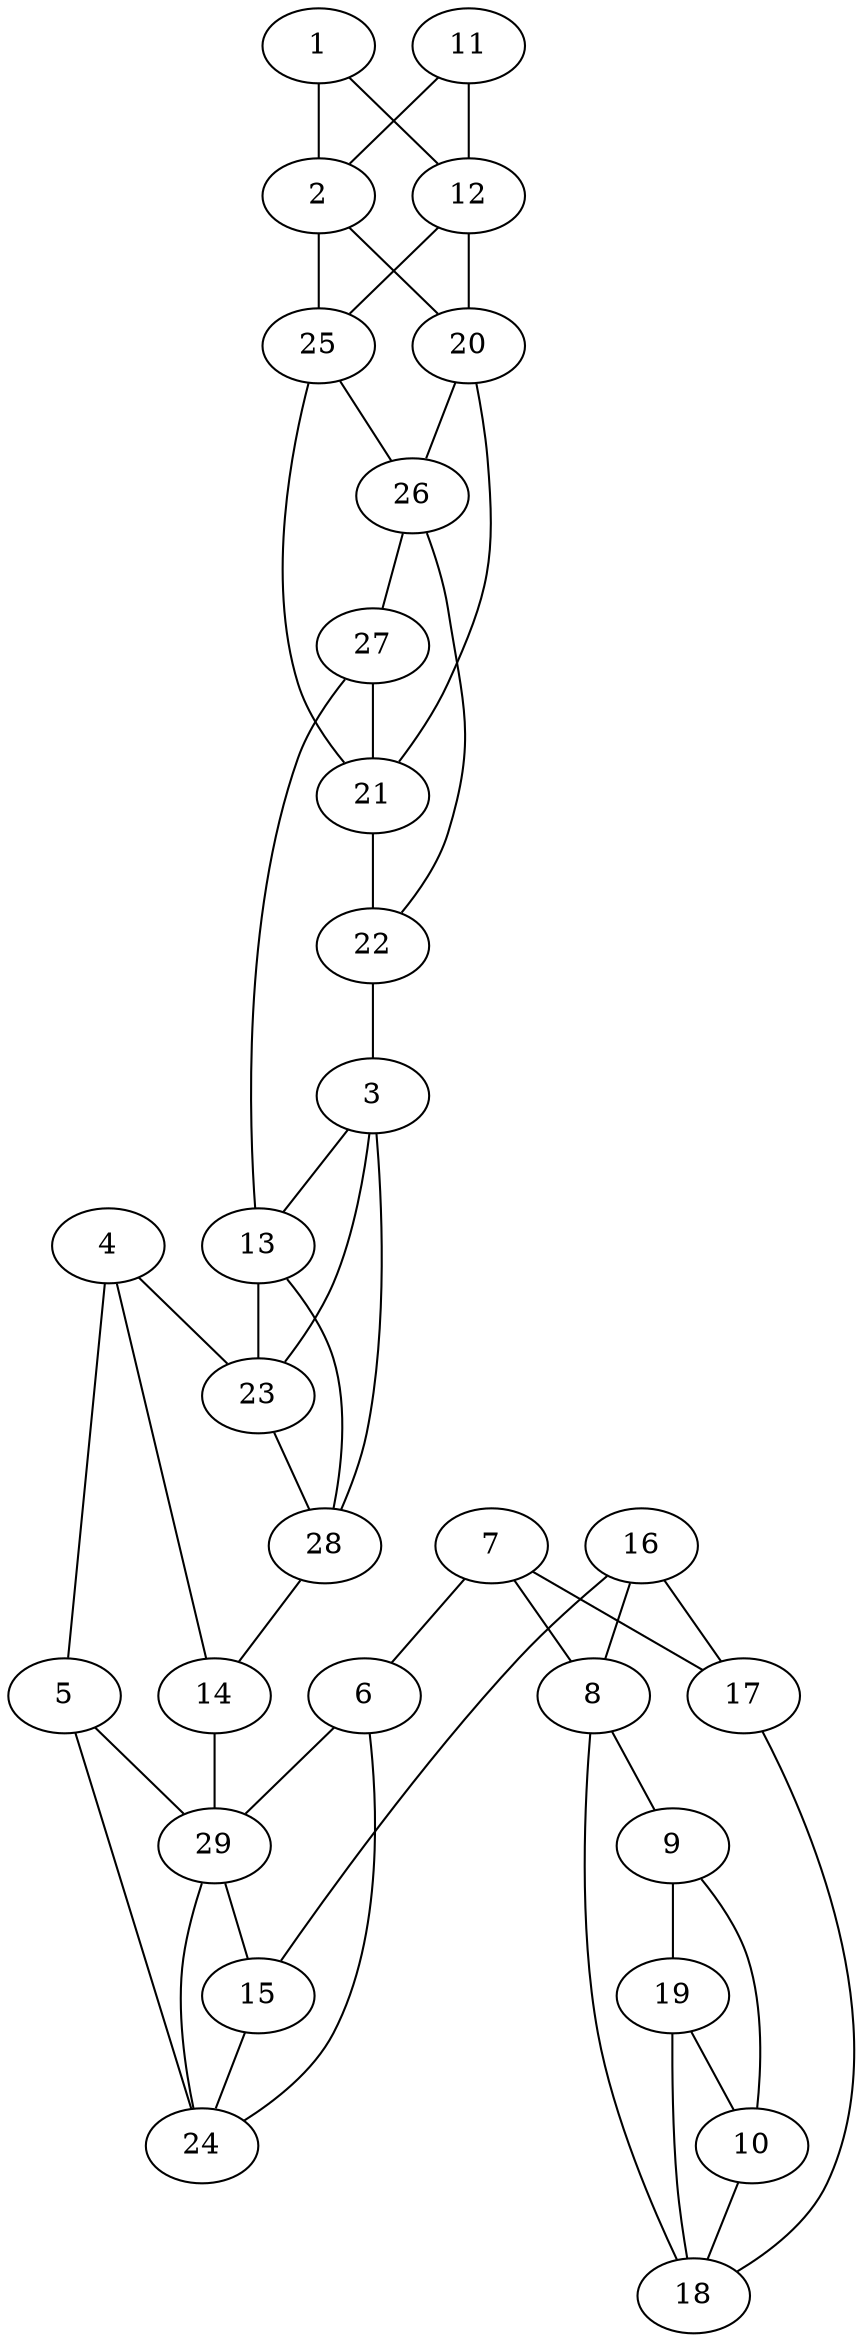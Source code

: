 graph pdb1b96 {
	1	 [aaLength=15,
		sequence=RSDLINALYDENQKY,
		type=0];
	2	 [aaLength=22,
		sequence=KVLSTIFELFSRPIINKIAEKH,
		type=0];
	1 -- 2	 [distance0="34.04354",
		frequency=1,
		type0=2];
	12	 [aaLength=22,
		sequence=KVLSTIFELFSRPIINKIAEKH,
		type=0];
	1 -- 12	 [distance0="34.05199",
		frequency=1,
		type0=3];
	20	 [aaLength=3,
		sequence=VEE,
		type=1];
	2 -- 20	 [distance0="28.17735",
		distance1="3.0",
		frequency=2,
		type0=2,
		type1=4];
	25	 [aaLength=3,
		sequence=VEE,
		type=1];
	2 -- 25	 [distance0="28.17735",
		frequency=1,
		type0=3];
	3	 [aaLength=3,
		sequence=DQY,
		type=0];
	13	 [aaLength=3,
		sequence=DQY,
		type=0];
	3 -- 13	 [distance0="27.60524",
		frequency=1,
		type0=3];
	23	 [aaLength=12,
		sequence=IAHWIIGYVYTR,
		type=1];
	3 -- 23	 [distance0="17.36329",
		distance1="0.0",
		frequency=2,
		type0=1,
		type1=5];
	28	 [aaLength=13,
		sequence=IAHWIIGYVYTRV,
		type=1];
	3 -- 28	 [distance0="17.36329",
		frequency=1,
		type0=2];
	4	 [aaLength=4,
		sequence=SSLK,
		type=0];
	5	 [aaLength=6,
		sequence=NELNEI,
		type=0];
	4 -- 5	 [distance0="12.49085",
		distance1="4.0",
		frequency=2,
		type0=1,
		type1=4];
	14	 [aaLength=6,
		sequence=NELNEI,
		type=0];
	4 -- 14	 [distance0="24.88204",
		frequency=1,
		type0=2];
	4 -- 23	 [distance0="29.99928",
		frequency=1,
		type0=3];
	24	 [aaLength=6,
		sequence=VFLQDK,
		type=1];
	5 -- 24	 [distance0="8.0",
		frequency=1,
		type0=4];
	29	 [aaLength=10,
		sequence=KGVKVFLQDK,
		type=1];
	5 -- 29	 [distance0="31.32131",
		frequency=1,
		type0=3];
	6	 [aaLength=4,
		sequence=WVIA,
		type=0];
	6 -- 24	 [distance0="11.00518",
		frequency=1,
		type0=2];
	6 -- 29	 [distance0="13.60566",
		frequency=1,
		type0=3];
	7	 [aaLength=6,
		sequence=KDFVEG,
		type=0];
	7 -- 6	 [distance0="26.66501",
		frequency=1,
		type0=3];
	8	 [aaLength=10,
		sequence=DEFLDYWRNY,
		type=0];
	7 -- 8	 [distance0="24.10897",
		distance1="7.0",
		frequency=2,
		type0=2,
		type1=4];
	17	 [aaLength=10,
		sequence=DEFLDYWRNY,
		type=0];
	7 -- 17	 [distance0="18.93044",
		frequency=1,
		type0=1];
	9	 [aaLength=6,
		sequence=QLRNDK,
		type=0];
	8 -- 9	 [distance0="19.12069",
		distance1="4.0",
		frequency=2,
		type0=3,
		type1=4];
	18	 [aaLength=6,
		sequence=QLRNDK,
		type=0];
	8 -- 18	 [distance0="16.87379",
		frequency=1,
		type0=2];
	19	 [aaLength=9,
		sequence=SEYRNWIYR,
		type=0];
	9 -- 19	 [distance0="17.77237",
		frequency=1,
		type0=3];
	10	 [aaLength=10,
		sequence=SEYRNWIYRG,
		type=0];
	10 -- 9	 [distance0="10.90215",
		frequency=1,
		type0=1];
	10 -- 18	 [distance0="15.66609",
		frequency=1,
		type0=2];
	11	 [aaLength=15,
		sequence=RSDLINALYDENQKY,
		type=0];
	11 -- 2	 [distance0="34.51456",
		frequency=1,
		type0=3];
	11 -- 12	 [distance0="34.21931",
		distance1="19.0",
		frequency=2,
		type0=2,
		type1=4];
	12 -- 20	 [distance0="29.28897",
		frequency=1,
		type0=2];
	12 -- 25	 [distance0="29.28897",
		distance1="3.0",
		frequency=2,
		type0=3,
		type1=4];
	13 -- 23	 [distance0="14.64547",
		frequency=1,
		type0=1];
	13 -- 28	 [distance0="14.64547",
		distance1="0.0",
		frequency=2,
		type0=2,
		type1=5];
	14 -- 29	 [distance0="30.62018",
		distance1="4.0",
		frequency=2,
		type0=3,
		type1=4];
	15	 [aaLength=4,
		sequence=WVIA,
		type=0];
	15 -- 24	 [distance0="6.993226",
		frequency=1,
		type0=2];
	16	 [aaLength=6,
		sequence=KDFVEG,
		type=0];
	16 -- 15	 [distance0="26.62667",
		frequency=1,
		type0=3];
	16 -- 8	 [distance0="25.60226",
		frequency=1,
		type0=2];
	16 -- 17	 [distance0="24.18839",
		distance1="7.0",
		frequency=2,
		type0=1,
		type1=4];
	17 -- 18	 [distance0="21.2901",
		distance1="4.0",
		frequency=2,
		type0=3,
		type1=4];
	19 -- 10	 [distance0="16.32754",
		frequency=1,
		type0=2];
	19 -- 18	 [distance0="12.46698",
		frequency=1,
		type0=1];
	21	 [aaLength=4,
		sequence=TLYK,
		type=1];
	20 -- 21	 [distance0="13.0",
		distance1="10.0",
		frequency=2,
		type0=2,
		type1=4];
	26	 [aaLength=4,
		sequence=TLYK,
		type=1];
	20 -- 26	 [distance0="13.0",
		frequency=1,
		type0=3];
	22	 [aaLength=11,
		sequence=IAIDIKTTYTN,
		type=1];
	21 -- 22	 [distance0="11.0",
		distance1="7.0",
		frequency=2,
		type0=2,
		type1=4];
	22 -- 3	 [distance0="28.0",
		frequency=1,
		type0=4];
	23 -- 28	 [distance0="0.0",
		frequency=1,
		type0=1];
	24 -- 29	 [distance0="4.0",
		frequency=1,
		type0=1];
	25 -- 21	 [distance0="13.0",
		frequency=1,
		type0=2];
	25 -- 26	 [distance0="13.0",
		distance1="10.0",
		frequency=2,
		type0=3,
		type1=4];
	26 -- 22	 [distance0="11.0",
		frequency=1,
		type0=2];
	27	 [aaLength=11,
		sequence=IAIDIKTTYTN,
		type=1];
	26 -- 27	 [distance0="11.0",
		distance1="7.0",
		frequency=2,
		type0=3,
		type1=4];
	27 -- 13	 [distance0="28.0",
		frequency=1,
		type0=4];
	27 -- 21	 [distance0="11.0",
		frequency=1,
		type0=2];
	28 -- 14	 [distance0="12.0",
		frequency=1,
		type0=4];
	29 -- 15	 [distance0="10.62569",
		distance1="0.0",
		frequency=2,
		type0=2,
		type1=5];
}
